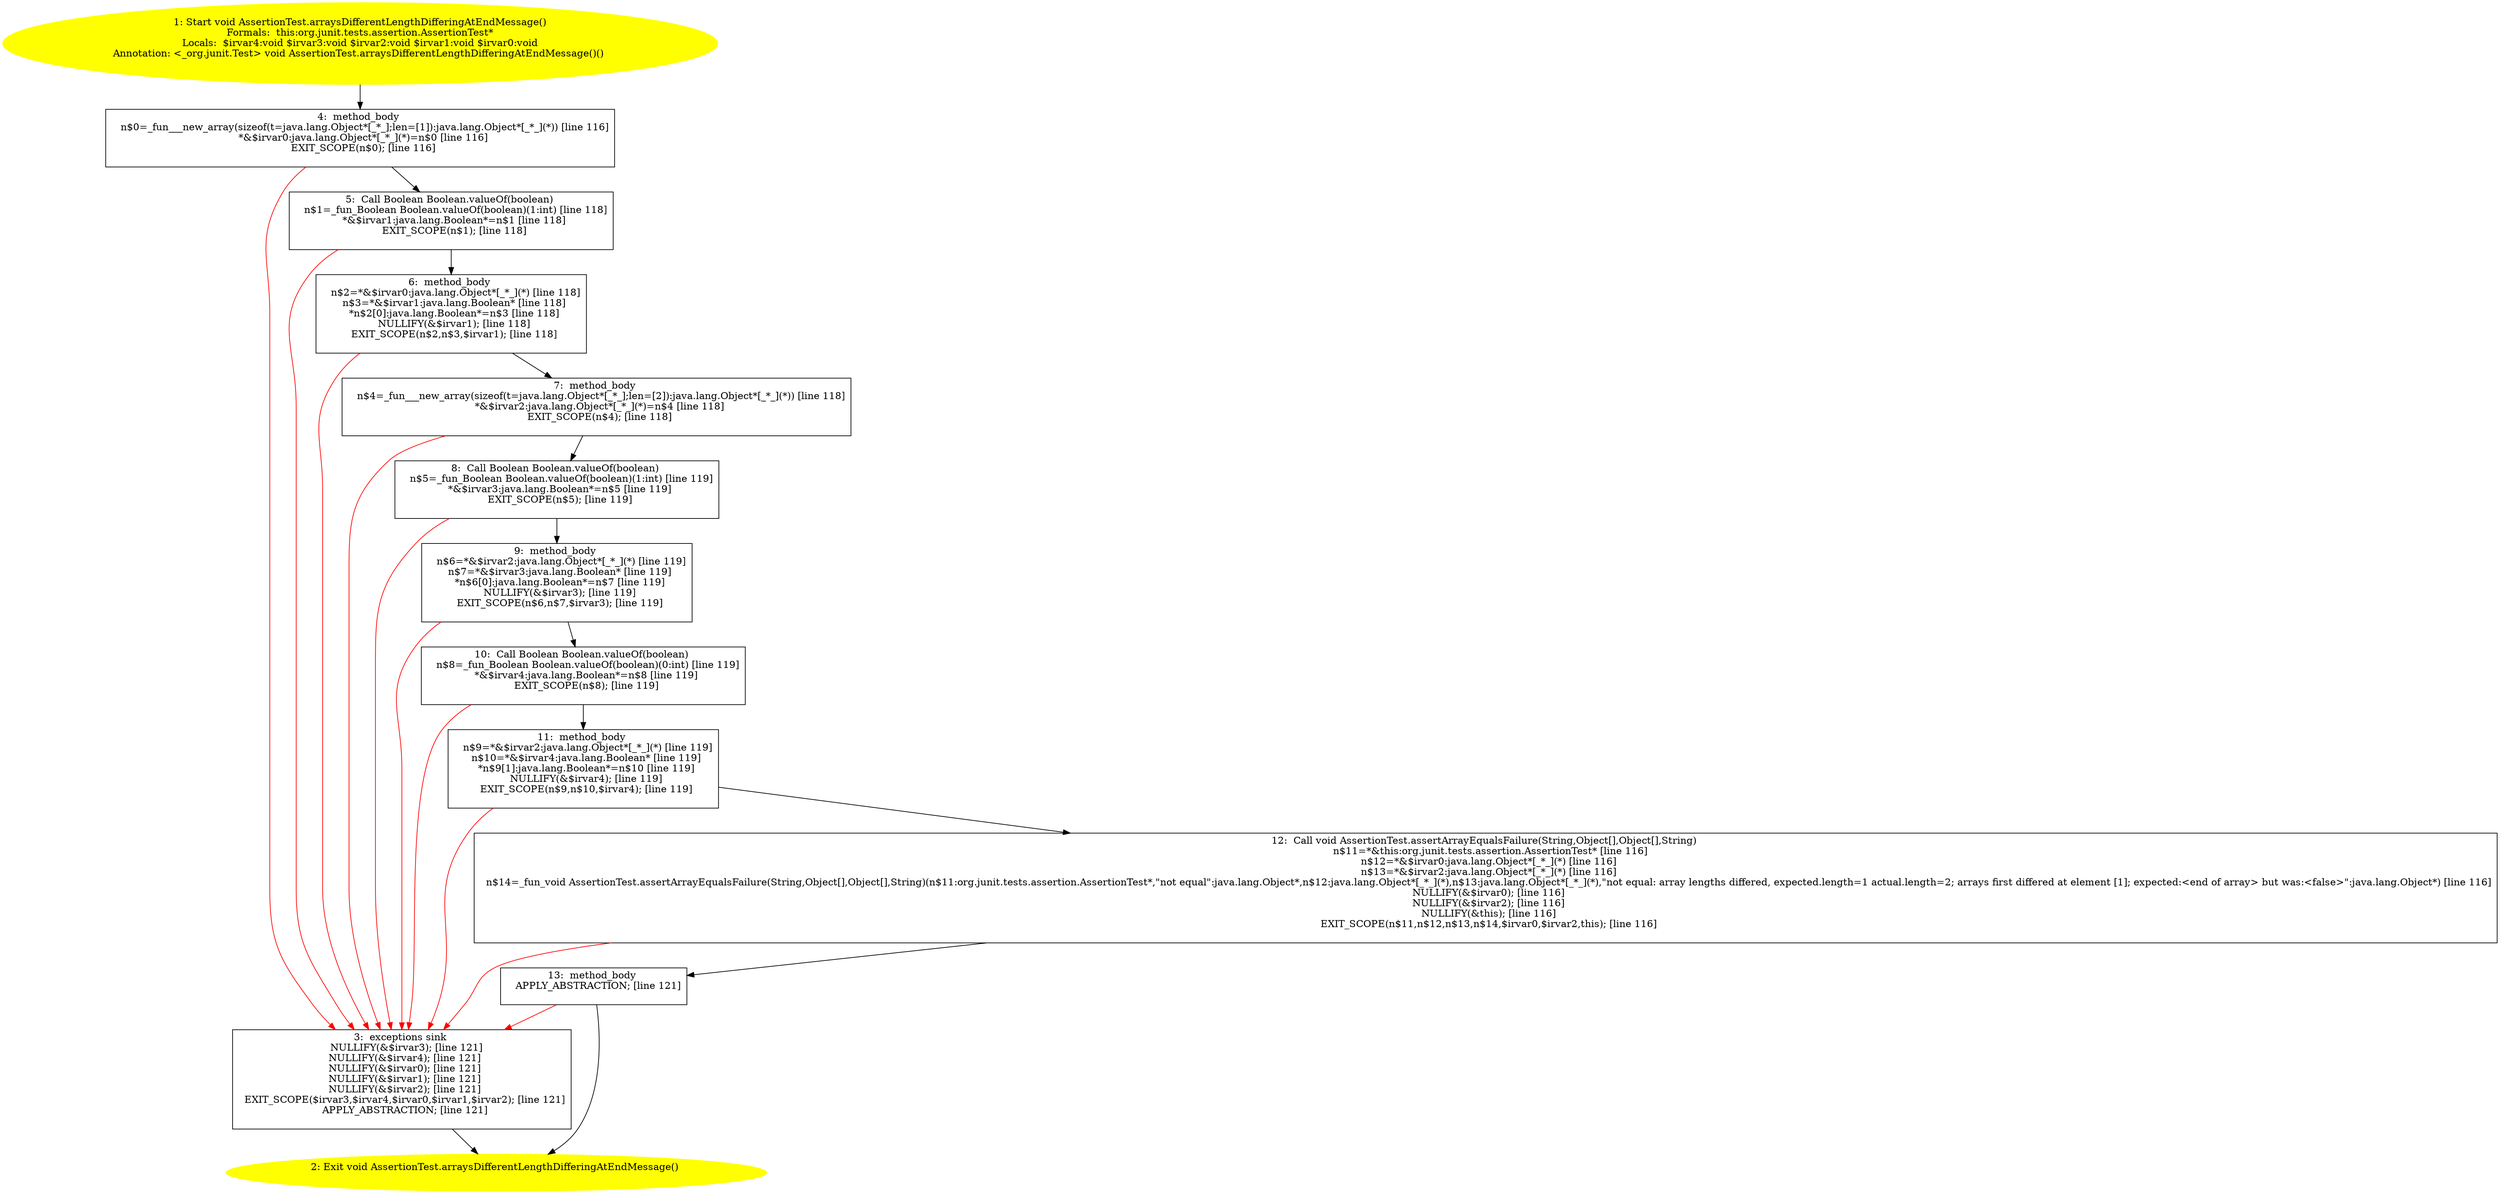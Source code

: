 /* @generated */
digraph cfg {
"org.junit.tests.assertion.AssertionTest.arraysDifferentLengthDifferingAtEndMessage():void.f19c456a4eceeccde436d883b2e42f13_1" [label="1: Start void AssertionTest.arraysDifferentLengthDifferingAtEndMessage()\nFormals:  this:org.junit.tests.assertion.AssertionTest*\nLocals:  $irvar4:void $irvar3:void $irvar2:void $irvar1:void $irvar0:void\nAnnotation: <_org.junit.Test> void AssertionTest.arraysDifferentLengthDifferingAtEndMessage()() \n  " color=yellow style=filled]
	

	 "org.junit.tests.assertion.AssertionTest.arraysDifferentLengthDifferingAtEndMessage():void.f19c456a4eceeccde436d883b2e42f13_1" -> "org.junit.tests.assertion.AssertionTest.arraysDifferentLengthDifferingAtEndMessage():void.f19c456a4eceeccde436d883b2e42f13_4" ;
"org.junit.tests.assertion.AssertionTest.arraysDifferentLengthDifferingAtEndMessage():void.f19c456a4eceeccde436d883b2e42f13_2" [label="2: Exit void AssertionTest.arraysDifferentLengthDifferingAtEndMessage() \n  " color=yellow style=filled]
	

"org.junit.tests.assertion.AssertionTest.arraysDifferentLengthDifferingAtEndMessage():void.f19c456a4eceeccde436d883b2e42f13_3" [label="3:  exceptions sink \n   NULLIFY(&$irvar3); [line 121]\n  NULLIFY(&$irvar4); [line 121]\n  NULLIFY(&$irvar0); [line 121]\n  NULLIFY(&$irvar1); [line 121]\n  NULLIFY(&$irvar2); [line 121]\n  EXIT_SCOPE($irvar3,$irvar4,$irvar0,$irvar1,$irvar2); [line 121]\n  APPLY_ABSTRACTION; [line 121]\n " shape="box"]
	

	 "org.junit.tests.assertion.AssertionTest.arraysDifferentLengthDifferingAtEndMessage():void.f19c456a4eceeccde436d883b2e42f13_3" -> "org.junit.tests.assertion.AssertionTest.arraysDifferentLengthDifferingAtEndMessage():void.f19c456a4eceeccde436d883b2e42f13_2" ;
"org.junit.tests.assertion.AssertionTest.arraysDifferentLengthDifferingAtEndMessage():void.f19c456a4eceeccde436d883b2e42f13_4" [label="4:  method_body \n   n$0=_fun___new_array(sizeof(t=java.lang.Object*[_*_];len=[1]):java.lang.Object*[_*_](*)) [line 116]\n  *&$irvar0:java.lang.Object*[_*_](*)=n$0 [line 116]\n  EXIT_SCOPE(n$0); [line 116]\n " shape="box"]
	

	 "org.junit.tests.assertion.AssertionTest.arraysDifferentLengthDifferingAtEndMessage():void.f19c456a4eceeccde436d883b2e42f13_4" -> "org.junit.tests.assertion.AssertionTest.arraysDifferentLengthDifferingAtEndMessage():void.f19c456a4eceeccde436d883b2e42f13_5" ;
	 "org.junit.tests.assertion.AssertionTest.arraysDifferentLengthDifferingAtEndMessage():void.f19c456a4eceeccde436d883b2e42f13_4" -> "org.junit.tests.assertion.AssertionTest.arraysDifferentLengthDifferingAtEndMessage():void.f19c456a4eceeccde436d883b2e42f13_3" [color="red" ];
"org.junit.tests.assertion.AssertionTest.arraysDifferentLengthDifferingAtEndMessage():void.f19c456a4eceeccde436d883b2e42f13_5" [label="5:  Call Boolean Boolean.valueOf(boolean) \n   n$1=_fun_Boolean Boolean.valueOf(boolean)(1:int) [line 118]\n  *&$irvar1:java.lang.Boolean*=n$1 [line 118]\n  EXIT_SCOPE(n$1); [line 118]\n " shape="box"]
	

	 "org.junit.tests.assertion.AssertionTest.arraysDifferentLengthDifferingAtEndMessage():void.f19c456a4eceeccde436d883b2e42f13_5" -> "org.junit.tests.assertion.AssertionTest.arraysDifferentLengthDifferingAtEndMessage():void.f19c456a4eceeccde436d883b2e42f13_6" ;
	 "org.junit.tests.assertion.AssertionTest.arraysDifferentLengthDifferingAtEndMessage():void.f19c456a4eceeccde436d883b2e42f13_5" -> "org.junit.tests.assertion.AssertionTest.arraysDifferentLengthDifferingAtEndMessage():void.f19c456a4eceeccde436d883b2e42f13_3" [color="red" ];
"org.junit.tests.assertion.AssertionTest.arraysDifferentLengthDifferingAtEndMessage():void.f19c456a4eceeccde436d883b2e42f13_6" [label="6:  method_body \n   n$2=*&$irvar0:java.lang.Object*[_*_](*) [line 118]\n  n$3=*&$irvar1:java.lang.Boolean* [line 118]\n  *n$2[0]:java.lang.Boolean*=n$3 [line 118]\n  NULLIFY(&$irvar1); [line 118]\n  EXIT_SCOPE(n$2,n$3,$irvar1); [line 118]\n " shape="box"]
	

	 "org.junit.tests.assertion.AssertionTest.arraysDifferentLengthDifferingAtEndMessage():void.f19c456a4eceeccde436d883b2e42f13_6" -> "org.junit.tests.assertion.AssertionTest.arraysDifferentLengthDifferingAtEndMessage():void.f19c456a4eceeccde436d883b2e42f13_7" ;
	 "org.junit.tests.assertion.AssertionTest.arraysDifferentLengthDifferingAtEndMessage():void.f19c456a4eceeccde436d883b2e42f13_6" -> "org.junit.tests.assertion.AssertionTest.arraysDifferentLengthDifferingAtEndMessage():void.f19c456a4eceeccde436d883b2e42f13_3" [color="red" ];
"org.junit.tests.assertion.AssertionTest.arraysDifferentLengthDifferingAtEndMessage():void.f19c456a4eceeccde436d883b2e42f13_7" [label="7:  method_body \n   n$4=_fun___new_array(sizeof(t=java.lang.Object*[_*_];len=[2]):java.lang.Object*[_*_](*)) [line 118]\n  *&$irvar2:java.lang.Object*[_*_](*)=n$4 [line 118]\n  EXIT_SCOPE(n$4); [line 118]\n " shape="box"]
	

	 "org.junit.tests.assertion.AssertionTest.arraysDifferentLengthDifferingAtEndMessage():void.f19c456a4eceeccde436d883b2e42f13_7" -> "org.junit.tests.assertion.AssertionTest.arraysDifferentLengthDifferingAtEndMessage():void.f19c456a4eceeccde436d883b2e42f13_8" ;
	 "org.junit.tests.assertion.AssertionTest.arraysDifferentLengthDifferingAtEndMessage():void.f19c456a4eceeccde436d883b2e42f13_7" -> "org.junit.tests.assertion.AssertionTest.arraysDifferentLengthDifferingAtEndMessage():void.f19c456a4eceeccde436d883b2e42f13_3" [color="red" ];
"org.junit.tests.assertion.AssertionTest.arraysDifferentLengthDifferingAtEndMessage():void.f19c456a4eceeccde436d883b2e42f13_8" [label="8:  Call Boolean Boolean.valueOf(boolean) \n   n$5=_fun_Boolean Boolean.valueOf(boolean)(1:int) [line 119]\n  *&$irvar3:java.lang.Boolean*=n$5 [line 119]\n  EXIT_SCOPE(n$5); [line 119]\n " shape="box"]
	

	 "org.junit.tests.assertion.AssertionTest.arraysDifferentLengthDifferingAtEndMessage():void.f19c456a4eceeccde436d883b2e42f13_8" -> "org.junit.tests.assertion.AssertionTest.arraysDifferentLengthDifferingAtEndMessage():void.f19c456a4eceeccde436d883b2e42f13_9" ;
	 "org.junit.tests.assertion.AssertionTest.arraysDifferentLengthDifferingAtEndMessage():void.f19c456a4eceeccde436d883b2e42f13_8" -> "org.junit.tests.assertion.AssertionTest.arraysDifferentLengthDifferingAtEndMessage():void.f19c456a4eceeccde436d883b2e42f13_3" [color="red" ];
"org.junit.tests.assertion.AssertionTest.arraysDifferentLengthDifferingAtEndMessage():void.f19c456a4eceeccde436d883b2e42f13_9" [label="9:  method_body \n   n$6=*&$irvar2:java.lang.Object*[_*_](*) [line 119]\n  n$7=*&$irvar3:java.lang.Boolean* [line 119]\n  *n$6[0]:java.lang.Boolean*=n$7 [line 119]\n  NULLIFY(&$irvar3); [line 119]\n  EXIT_SCOPE(n$6,n$7,$irvar3); [line 119]\n " shape="box"]
	

	 "org.junit.tests.assertion.AssertionTest.arraysDifferentLengthDifferingAtEndMessage():void.f19c456a4eceeccde436d883b2e42f13_9" -> "org.junit.tests.assertion.AssertionTest.arraysDifferentLengthDifferingAtEndMessage():void.f19c456a4eceeccde436d883b2e42f13_10" ;
	 "org.junit.tests.assertion.AssertionTest.arraysDifferentLengthDifferingAtEndMessage():void.f19c456a4eceeccde436d883b2e42f13_9" -> "org.junit.tests.assertion.AssertionTest.arraysDifferentLengthDifferingAtEndMessage():void.f19c456a4eceeccde436d883b2e42f13_3" [color="red" ];
"org.junit.tests.assertion.AssertionTest.arraysDifferentLengthDifferingAtEndMessage():void.f19c456a4eceeccde436d883b2e42f13_10" [label="10:  Call Boolean Boolean.valueOf(boolean) \n   n$8=_fun_Boolean Boolean.valueOf(boolean)(0:int) [line 119]\n  *&$irvar4:java.lang.Boolean*=n$8 [line 119]\n  EXIT_SCOPE(n$8); [line 119]\n " shape="box"]
	

	 "org.junit.tests.assertion.AssertionTest.arraysDifferentLengthDifferingAtEndMessage():void.f19c456a4eceeccde436d883b2e42f13_10" -> "org.junit.tests.assertion.AssertionTest.arraysDifferentLengthDifferingAtEndMessage():void.f19c456a4eceeccde436d883b2e42f13_11" ;
	 "org.junit.tests.assertion.AssertionTest.arraysDifferentLengthDifferingAtEndMessage():void.f19c456a4eceeccde436d883b2e42f13_10" -> "org.junit.tests.assertion.AssertionTest.arraysDifferentLengthDifferingAtEndMessage():void.f19c456a4eceeccde436d883b2e42f13_3" [color="red" ];
"org.junit.tests.assertion.AssertionTest.arraysDifferentLengthDifferingAtEndMessage():void.f19c456a4eceeccde436d883b2e42f13_11" [label="11:  method_body \n   n$9=*&$irvar2:java.lang.Object*[_*_](*) [line 119]\n  n$10=*&$irvar4:java.lang.Boolean* [line 119]\n  *n$9[1]:java.lang.Boolean*=n$10 [line 119]\n  NULLIFY(&$irvar4); [line 119]\n  EXIT_SCOPE(n$9,n$10,$irvar4); [line 119]\n " shape="box"]
	

	 "org.junit.tests.assertion.AssertionTest.arraysDifferentLengthDifferingAtEndMessage():void.f19c456a4eceeccde436d883b2e42f13_11" -> "org.junit.tests.assertion.AssertionTest.arraysDifferentLengthDifferingAtEndMessage():void.f19c456a4eceeccde436d883b2e42f13_12" ;
	 "org.junit.tests.assertion.AssertionTest.arraysDifferentLengthDifferingAtEndMessage():void.f19c456a4eceeccde436d883b2e42f13_11" -> "org.junit.tests.assertion.AssertionTest.arraysDifferentLengthDifferingAtEndMessage():void.f19c456a4eceeccde436d883b2e42f13_3" [color="red" ];
"org.junit.tests.assertion.AssertionTest.arraysDifferentLengthDifferingAtEndMessage():void.f19c456a4eceeccde436d883b2e42f13_12" [label="12:  Call void AssertionTest.assertArrayEqualsFailure(String,Object[],Object[],String) \n   n$11=*&this:org.junit.tests.assertion.AssertionTest* [line 116]\n  n$12=*&$irvar0:java.lang.Object*[_*_](*) [line 116]\n  n$13=*&$irvar2:java.lang.Object*[_*_](*) [line 116]\n  n$14=_fun_void AssertionTest.assertArrayEqualsFailure(String,Object[],Object[],String)(n$11:org.junit.tests.assertion.AssertionTest*,\"not equal\":java.lang.Object*,n$12:java.lang.Object*[_*_](*),n$13:java.lang.Object*[_*_](*),\"not equal: array lengths differed, expected.length=1 actual.length=2; arrays first differed at element [1]; expected:<end of array> but was:<false>\":java.lang.Object*) [line 116]\n  NULLIFY(&$irvar0); [line 116]\n  NULLIFY(&$irvar2); [line 116]\n  NULLIFY(&this); [line 116]\n  EXIT_SCOPE(n$11,n$12,n$13,n$14,$irvar0,$irvar2,this); [line 116]\n " shape="box"]
	

	 "org.junit.tests.assertion.AssertionTest.arraysDifferentLengthDifferingAtEndMessage():void.f19c456a4eceeccde436d883b2e42f13_12" -> "org.junit.tests.assertion.AssertionTest.arraysDifferentLengthDifferingAtEndMessage():void.f19c456a4eceeccde436d883b2e42f13_13" ;
	 "org.junit.tests.assertion.AssertionTest.arraysDifferentLengthDifferingAtEndMessage():void.f19c456a4eceeccde436d883b2e42f13_12" -> "org.junit.tests.assertion.AssertionTest.arraysDifferentLengthDifferingAtEndMessage():void.f19c456a4eceeccde436d883b2e42f13_3" [color="red" ];
"org.junit.tests.assertion.AssertionTest.arraysDifferentLengthDifferingAtEndMessage():void.f19c456a4eceeccde436d883b2e42f13_13" [label="13:  method_body \n   APPLY_ABSTRACTION; [line 121]\n " shape="box"]
	

	 "org.junit.tests.assertion.AssertionTest.arraysDifferentLengthDifferingAtEndMessage():void.f19c456a4eceeccde436d883b2e42f13_13" -> "org.junit.tests.assertion.AssertionTest.arraysDifferentLengthDifferingAtEndMessage():void.f19c456a4eceeccde436d883b2e42f13_2" ;
	 "org.junit.tests.assertion.AssertionTest.arraysDifferentLengthDifferingAtEndMessage():void.f19c456a4eceeccde436d883b2e42f13_13" -> "org.junit.tests.assertion.AssertionTest.arraysDifferentLengthDifferingAtEndMessage():void.f19c456a4eceeccde436d883b2e42f13_3" [color="red" ];
}
